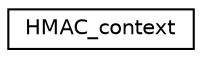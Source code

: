 digraph "Graphical Class Hierarchy"
{
  edge [fontname="Helvetica",fontsize="10",labelfontname="Helvetica",labelfontsize="10"];
  node [fontname="Helvetica",fontsize="10",shape=record];
  rankdir="LR";
  Node0 [label="HMAC_context",height=0.2,width=0.4,color="black", fillcolor="white", style="filled",URL="$struct_h_m_a_c__context.html"];
}
